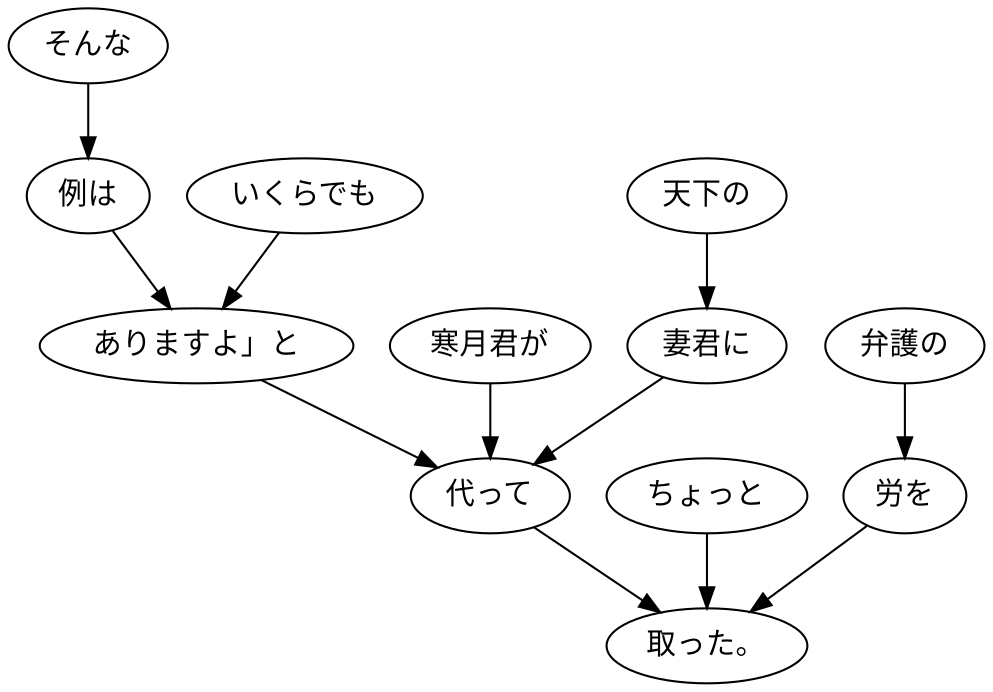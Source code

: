 digraph graph7882 {
	node0 [label="そんな"];
	node1 [label="例は"];
	node2 [label="いくらでも"];
	node3 [label="ありますよ」と"];
	node4 [label="寒月君が"];
	node5 [label="天下の"];
	node6 [label="妻君に"];
	node7 [label="代って"];
	node8 [label="ちょっと"];
	node9 [label="弁護の"];
	node10 [label="労を"];
	node11 [label="取った。"];
	node0 -> node1;
	node1 -> node3;
	node2 -> node3;
	node3 -> node7;
	node4 -> node7;
	node5 -> node6;
	node6 -> node7;
	node7 -> node11;
	node8 -> node11;
	node9 -> node10;
	node10 -> node11;
}
